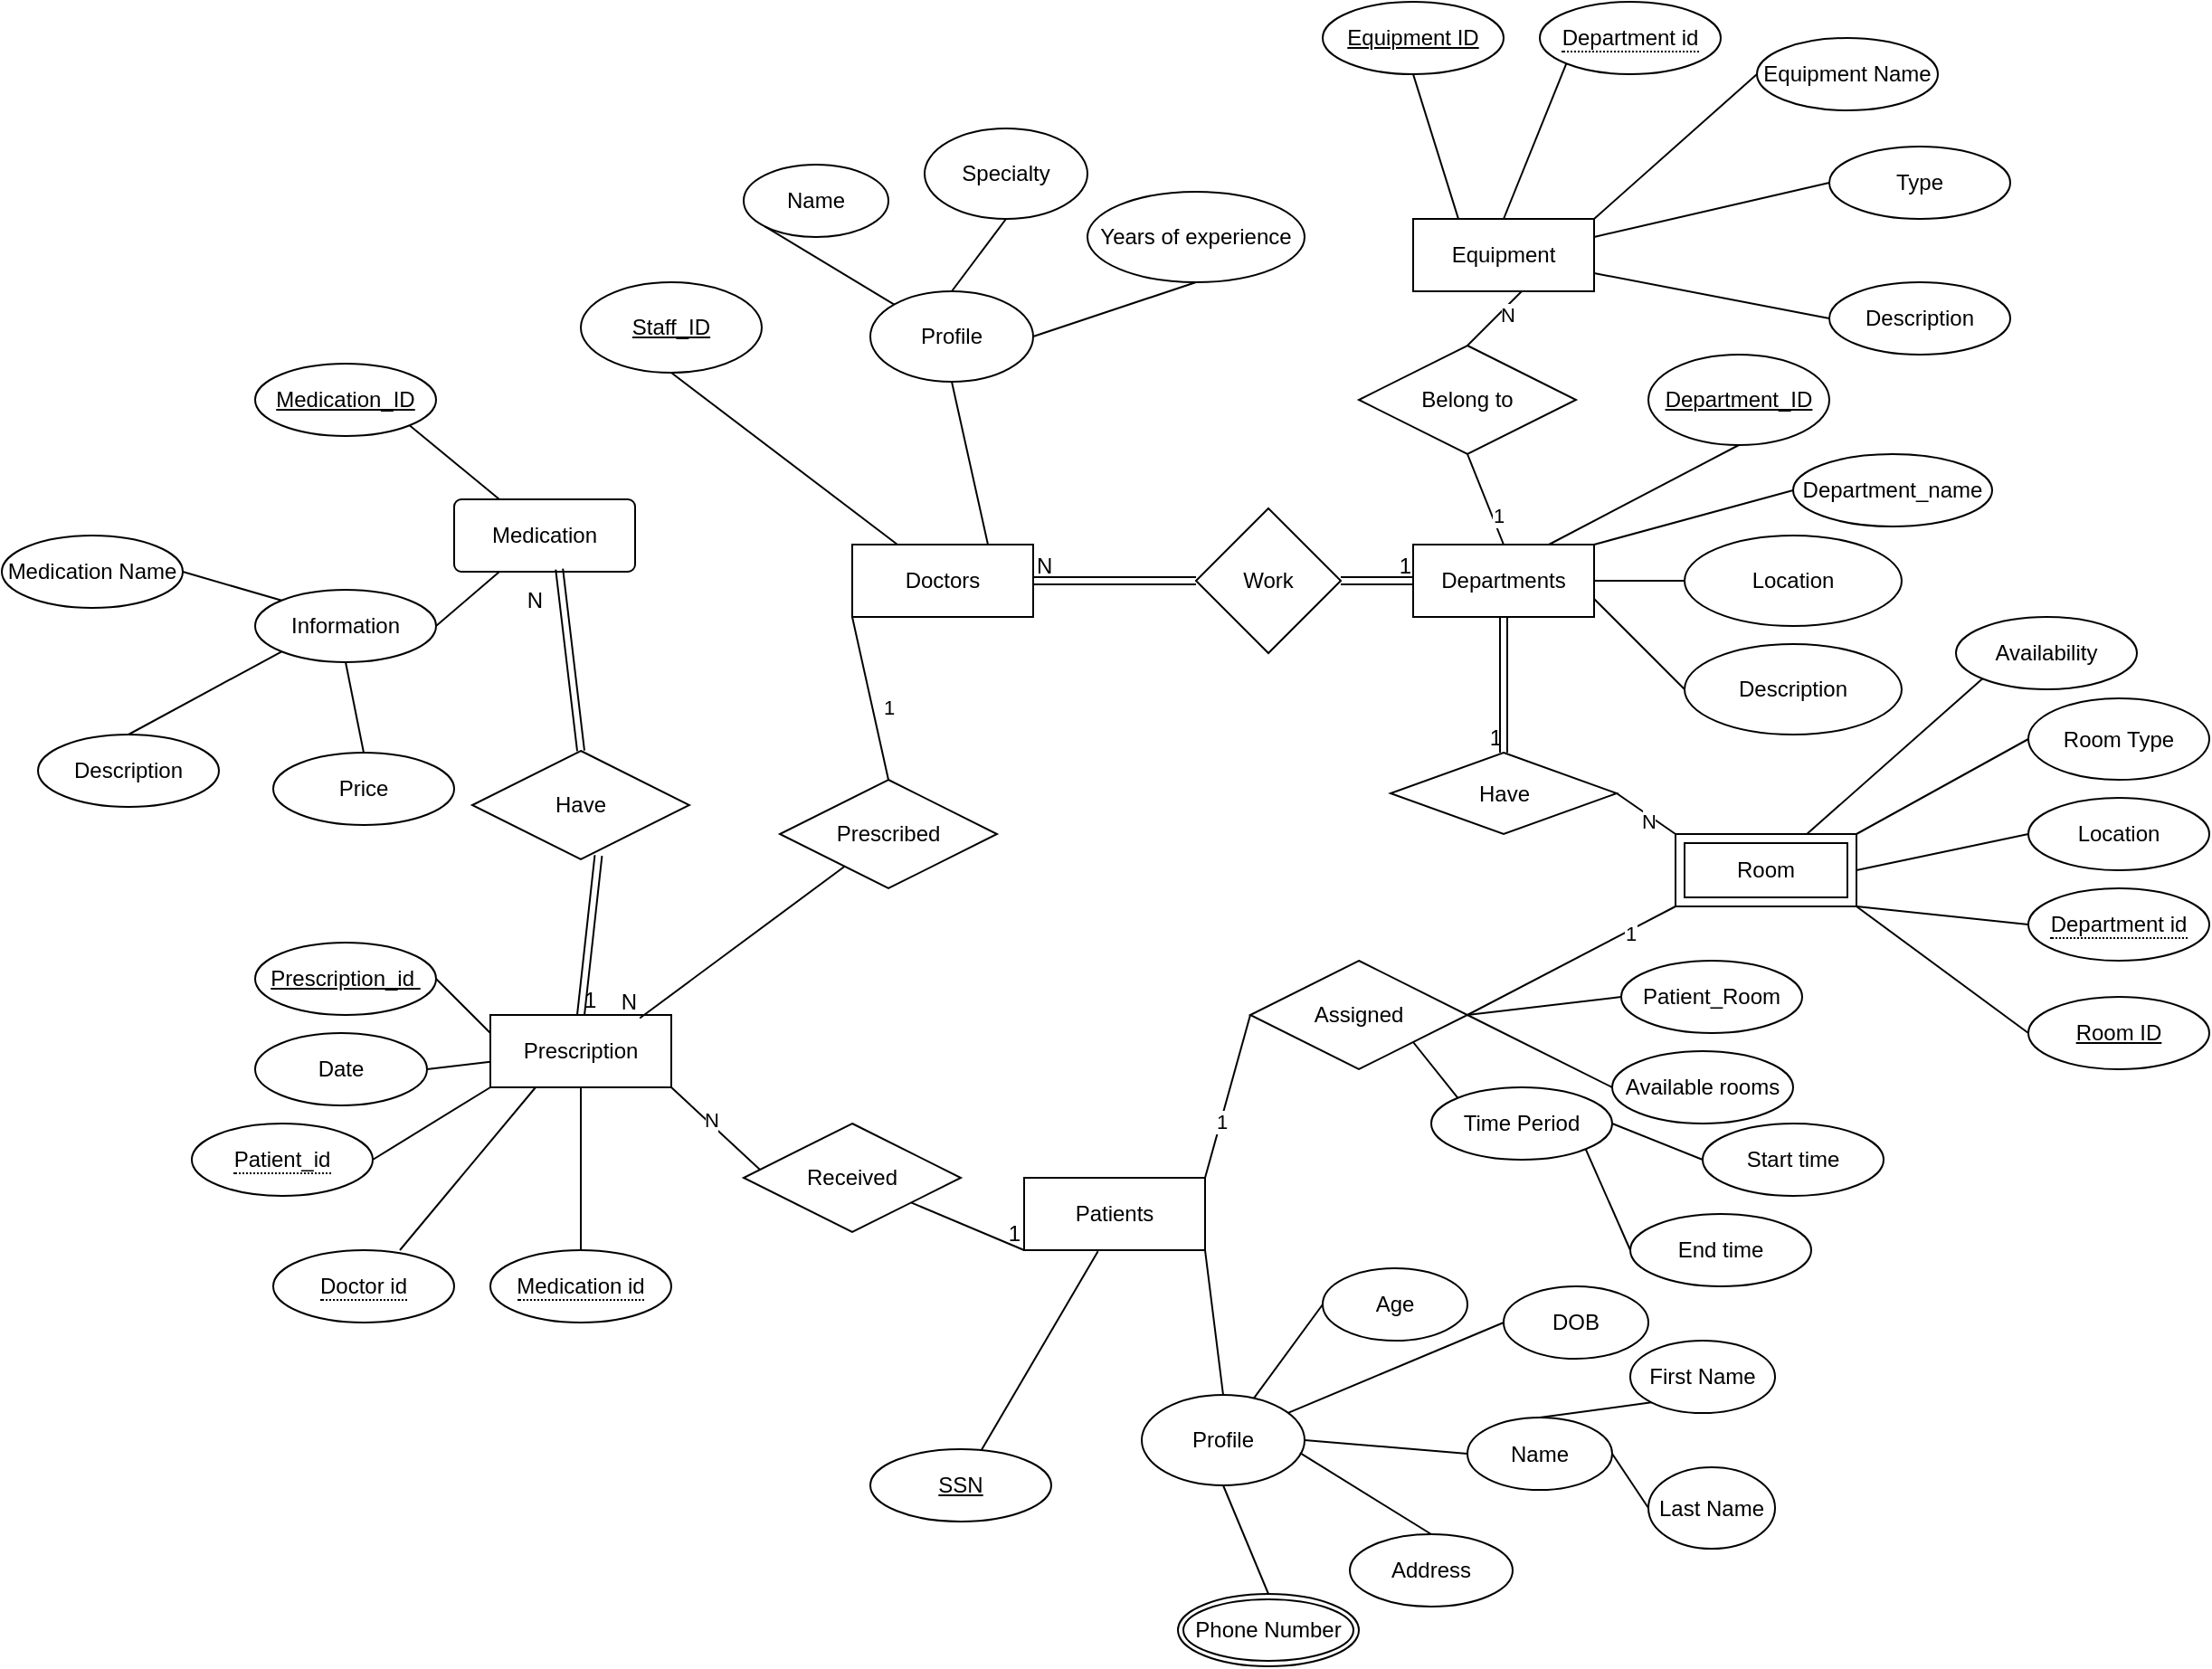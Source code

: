 <mxfile version="24.7.15">
  <diagram name="Page-1" id="lAYnDV3TWPrWhs4WG5Oa">
    <mxGraphModel dx="2078" dy="1378" grid="1" gridSize="10" guides="1" tooltips="1" connect="1" arrows="1" fold="1" page="1" pageScale="1" pageWidth="1169" pageHeight="827" math="0" shadow="0">
      <root>
        <mxCell id="0" />
        <mxCell id="1" parent="0" />
        <mxCell id="o8hKFmGq3P5-GHASwoxO-2" value="&lt;u&gt;Staff_ID&lt;/u&gt;" style="ellipse;whiteSpace=wrap;html=1;" vertex="1" parent="1">
          <mxGeometry x="10" y="95" width="100" height="50" as="geometry" />
        </mxCell>
        <mxCell id="o8hKFmGq3P5-GHASwoxO-3" value="Profile" style="ellipse;whiteSpace=wrap;html=1;" vertex="1" parent="1">
          <mxGeometry x="170" y="100" width="90" height="50" as="geometry" />
        </mxCell>
        <mxCell id="o8hKFmGq3P5-GHASwoxO-4" value="Name" style="ellipse;whiteSpace=wrap;html=1;" vertex="1" parent="1">
          <mxGeometry x="100" y="30" width="80" height="40" as="geometry" />
        </mxCell>
        <mxCell id="o8hKFmGq3P5-GHASwoxO-5" value="Specialty" style="ellipse;whiteSpace=wrap;html=1;" vertex="1" parent="1">
          <mxGeometry x="200" y="10" width="90" height="50" as="geometry" />
        </mxCell>
        <mxCell id="o8hKFmGq3P5-GHASwoxO-6" value="Years of experience" style="ellipse;whiteSpace=wrap;html=1;" vertex="1" parent="1">
          <mxGeometry x="290" y="45" width="120" height="50" as="geometry" />
        </mxCell>
        <mxCell id="o8hKFmGq3P5-GHASwoxO-11" value="" style="endArrow=none;html=1;rounded=0;exitX=0.5;exitY=1;exitDx=0;exitDy=0;entryX=1;entryY=0.5;entryDx=0;entryDy=0;" edge="1" parent="1" source="o8hKFmGq3P5-GHASwoxO-6" target="o8hKFmGq3P5-GHASwoxO-3">
          <mxGeometry width="50" height="50" relative="1" as="geometry">
            <mxPoint x="390" y="160" as="sourcePoint" />
            <mxPoint x="440" y="110" as="targetPoint" />
          </mxGeometry>
        </mxCell>
        <mxCell id="o8hKFmGq3P5-GHASwoxO-12" value="" style="endArrow=none;html=1;rounded=0;entryX=0;entryY=1;entryDx=0;entryDy=0;exitX=0;exitY=0;exitDx=0;exitDy=0;" edge="1" parent="1" source="o8hKFmGq3P5-GHASwoxO-3" target="o8hKFmGq3P5-GHASwoxO-4">
          <mxGeometry width="50" height="50" relative="1" as="geometry">
            <mxPoint x="430" y="110" as="sourcePoint" />
            <mxPoint x="480" y="60" as="targetPoint" />
          </mxGeometry>
        </mxCell>
        <mxCell id="o8hKFmGq3P5-GHASwoxO-13" value="" style="endArrow=none;html=1;rounded=0;entryX=0.5;entryY=1;entryDx=0;entryDy=0;exitX=0.5;exitY=0;exitDx=0;exitDy=0;" edge="1" parent="1" source="o8hKFmGq3P5-GHASwoxO-3" target="o8hKFmGq3P5-GHASwoxO-5">
          <mxGeometry width="50" height="50" relative="1" as="geometry">
            <mxPoint x="420" y="120" as="sourcePoint" />
            <mxPoint x="470" y="70" as="targetPoint" />
          </mxGeometry>
        </mxCell>
        <mxCell id="o8hKFmGq3P5-GHASwoxO-14" value="" style="endArrow=none;html=1;rounded=0;entryX=0.5;entryY=1;entryDx=0;entryDy=0;exitX=0.75;exitY=0;exitDx=0;exitDy=0;" edge="1" parent="1" source="o8hKFmGq3P5-GHASwoxO-100" target="o8hKFmGq3P5-GHASwoxO-3">
          <mxGeometry width="50" height="50" relative="1" as="geometry">
            <mxPoint x="310" y="190" as="sourcePoint" />
            <mxPoint x="340" y="140" as="targetPoint" />
          </mxGeometry>
        </mxCell>
        <mxCell id="o8hKFmGq3P5-GHASwoxO-15" value="" style="endArrow=none;html=1;rounded=0;entryX=0.25;entryY=0;entryDx=0;entryDy=0;exitX=0.5;exitY=1;exitDx=0;exitDy=0;" edge="1" parent="1" source="o8hKFmGq3P5-GHASwoxO-2" target="o8hKFmGq3P5-GHASwoxO-100">
          <mxGeometry width="50" height="50" relative="1" as="geometry">
            <mxPoint x="160" y="170" as="sourcePoint" />
            <mxPoint x="230" y="190" as="targetPoint" />
          </mxGeometry>
        </mxCell>
        <mxCell id="o8hKFmGq3P5-GHASwoxO-17" value="&lt;u&gt;Department_ID&lt;/u&gt;" style="ellipse;whiteSpace=wrap;html=1;" vertex="1" parent="1">
          <mxGeometry x="600" y="135" width="100" height="50" as="geometry" />
        </mxCell>
        <mxCell id="o8hKFmGq3P5-GHASwoxO-18" value="Description" style="ellipse;whiteSpace=wrap;html=1;" vertex="1" parent="1">
          <mxGeometry x="620" y="295" width="120" height="50" as="geometry" />
        </mxCell>
        <mxCell id="o8hKFmGq3P5-GHASwoxO-19" value="Location" style="ellipse;whiteSpace=wrap;html=1;" vertex="1" parent="1">
          <mxGeometry x="620" y="235" width="120" height="50" as="geometry" />
        </mxCell>
        <mxCell id="o8hKFmGq3P5-GHASwoxO-20" value="" style="endArrow=none;html=1;rounded=0;entryX=0.75;entryY=0;entryDx=0;entryDy=0;exitX=0.5;exitY=1;exitDx=0;exitDy=0;" edge="1" parent="1" source="o8hKFmGq3P5-GHASwoxO-17" target="o8hKFmGq3P5-GHASwoxO-101">
          <mxGeometry width="50" height="50" relative="1" as="geometry">
            <mxPoint x="630" y="130" as="sourcePoint" />
            <mxPoint x="550" y="220" as="targetPoint" />
          </mxGeometry>
        </mxCell>
        <mxCell id="o8hKFmGq3P5-GHASwoxO-21" value="" style="endArrow=none;html=1;rounded=0;entryX=0;entryY=0.5;entryDx=0;entryDy=0;exitX=1;exitY=0.5;exitDx=0;exitDy=0;" edge="1" parent="1" target="o8hKFmGq3P5-GHASwoxO-19">
          <mxGeometry width="50" height="50" relative="1" as="geometry">
            <mxPoint x="550" y="260" as="sourcePoint" />
            <mxPoint x="760" y="120" as="targetPoint" />
          </mxGeometry>
        </mxCell>
        <mxCell id="o8hKFmGq3P5-GHASwoxO-22" value="" style="endArrow=none;html=1;rounded=0;exitX=0;exitY=0.5;exitDx=0;exitDy=0;entryX=1;entryY=0.75;entryDx=0;entryDy=0;" edge="1" parent="1" source="o8hKFmGq3P5-GHASwoxO-18" target="o8hKFmGq3P5-GHASwoxO-101">
          <mxGeometry width="50" height="50" relative="1" as="geometry">
            <mxPoint x="630" y="260" as="sourcePoint" />
            <mxPoint x="550" y="300" as="targetPoint" />
          </mxGeometry>
        </mxCell>
        <mxCell id="o8hKFmGq3P5-GHASwoxO-33" value="&lt;u&gt;SSN&lt;/u&gt;" style="ellipse;whiteSpace=wrap;html=1;" vertex="1" parent="1">
          <mxGeometry x="170" y="740" width="100" height="40" as="geometry" />
        </mxCell>
        <mxCell id="o8hKFmGq3P5-GHASwoxO-34" value="Profile" style="ellipse;whiteSpace=wrap;html=1;" vertex="1" parent="1">
          <mxGeometry x="320" y="710" width="90" height="50" as="geometry" />
        </mxCell>
        <mxCell id="o8hKFmGq3P5-GHASwoxO-35" value="Name" style="ellipse;whiteSpace=wrap;html=1;" vertex="1" parent="1">
          <mxGeometry x="500" y="722.5" width="80" height="40" as="geometry" />
        </mxCell>
        <mxCell id="o8hKFmGq3P5-GHASwoxO-36" value="Address" style="ellipse;whiteSpace=wrap;html=1;" vertex="1" parent="1">
          <mxGeometry x="435" y="787" width="90" height="40" as="geometry" />
        </mxCell>
        <mxCell id="o8hKFmGq3P5-GHASwoxO-37" value="" style="endArrow=none;html=1;rounded=0;exitX=0.5;exitY=0;exitDx=0;exitDy=0;entryX=0.5;entryY=1;entryDx=0;entryDy=0;" edge="1" parent="1" target="o8hKFmGq3P5-GHASwoxO-34" source="o8hKFmGq3P5-GHASwoxO-51">
          <mxGeometry width="50" height="50" relative="1" as="geometry">
            <mxPoint x="575" y="755" as="sourcePoint" />
            <mxPoint x="585" y="690" as="targetPoint" />
          </mxGeometry>
        </mxCell>
        <mxCell id="o8hKFmGq3P5-GHASwoxO-38" value="" style="endArrow=none;html=1;rounded=0;entryX=0;entryY=0.5;entryDx=0;entryDy=0;exitX=1;exitY=0.5;exitDx=0;exitDy=0;" edge="1" parent="1" source="o8hKFmGq3P5-GHASwoxO-34" target="o8hKFmGq3P5-GHASwoxO-35">
          <mxGeometry width="50" height="50" relative="1" as="geometry">
            <mxPoint x="575" y="690" as="sourcePoint" />
            <mxPoint x="625" y="640" as="targetPoint" />
          </mxGeometry>
        </mxCell>
        <mxCell id="o8hKFmGq3P5-GHASwoxO-39" value="" style="endArrow=none;html=1;rounded=0;entryX=0.5;entryY=0;entryDx=0;entryDy=0;exitX=0.972;exitY=0.642;exitDx=0;exitDy=0;exitPerimeter=0;" edge="1" parent="1" source="o8hKFmGq3P5-GHASwoxO-34" target="o8hKFmGq3P5-GHASwoxO-36">
          <mxGeometry width="50" height="50" relative="1" as="geometry">
            <mxPoint x="565" y="700" as="sourcePoint" />
            <mxPoint x="615" y="650" as="targetPoint" />
          </mxGeometry>
        </mxCell>
        <mxCell id="o8hKFmGq3P5-GHASwoxO-40" value="" style="endArrow=none;html=1;rounded=0;entryX=0.5;entryY=0;entryDx=0;entryDy=0;exitX=1;exitY=1;exitDx=0;exitDy=0;" edge="1" parent="1" target="o8hKFmGq3P5-GHASwoxO-34" source="o8hKFmGq3P5-GHASwoxO-92">
          <mxGeometry width="50" height="50" relative="1" as="geometry">
            <mxPoint x="380" y="735" as="sourcePoint" />
            <mxPoint x="485" y="720" as="targetPoint" />
          </mxGeometry>
        </mxCell>
        <mxCell id="o8hKFmGq3P5-GHASwoxO-41" value="" style="endArrow=none;html=1;rounded=0;exitX=0.408;exitY=1.015;exitDx=0;exitDy=0;exitPerimeter=0;" edge="1" parent="1" source="o8hKFmGq3P5-GHASwoxO-92" target="o8hKFmGq3P5-GHASwoxO-33">
          <mxGeometry width="50" height="50" relative="1" as="geometry">
            <mxPoint x="320" y="575" as="sourcePoint" />
            <mxPoint x="360" y="625" as="targetPoint" />
          </mxGeometry>
        </mxCell>
        <mxCell id="o8hKFmGq3P5-GHASwoxO-42" value="First Name" style="ellipse;whiteSpace=wrap;html=1;" vertex="1" parent="1">
          <mxGeometry x="590" y="680" width="80" height="40" as="geometry" />
        </mxCell>
        <mxCell id="o8hKFmGq3P5-GHASwoxO-44" value="Last Name" style="ellipse;whiteSpace=wrap;html=1;" vertex="1" parent="1">
          <mxGeometry x="600" y="750" width="70" height="45" as="geometry" />
        </mxCell>
        <mxCell id="o8hKFmGq3P5-GHASwoxO-46" value="" style="endArrow=none;html=1;rounded=0;exitX=0.5;exitY=0;exitDx=0;exitDy=0;entryX=0;entryY=1;entryDx=0;entryDy=0;" edge="1" parent="1" source="o8hKFmGq3P5-GHASwoxO-35" target="o8hKFmGq3P5-GHASwoxO-42">
          <mxGeometry width="50" height="50" relative="1" as="geometry">
            <mxPoint x="615" y="630" as="sourcePoint" />
            <mxPoint x="665" y="580" as="targetPoint" />
          </mxGeometry>
        </mxCell>
        <mxCell id="o8hKFmGq3P5-GHASwoxO-47" value="" style="endArrow=none;html=1;rounded=0;entryX=0;entryY=0.5;entryDx=0;entryDy=0;exitX=1;exitY=0.5;exitDx=0;exitDy=0;" edge="1" parent="1" source="o8hKFmGq3P5-GHASwoxO-35" target="o8hKFmGq3P5-GHASwoxO-44">
          <mxGeometry width="50" height="50" relative="1" as="geometry">
            <mxPoint x="625" y="660" as="sourcePoint" />
            <mxPoint x="675" y="610" as="targetPoint" />
          </mxGeometry>
        </mxCell>
        <mxCell id="o8hKFmGq3P5-GHASwoxO-51" value="Phone Number" style="ellipse;shape=doubleEllipse;margin=3;whiteSpace=wrap;html=1;align=center;" vertex="1" parent="1">
          <mxGeometry x="340" y="820" width="100" height="40" as="geometry" />
        </mxCell>
        <mxCell id="o8hKFmGq3P5-GHASwoxO-52" value="Age" style="ellipse;whiteSpace=wrap;html=1;align=center;" vertex="1" parent="1">
          <mxGeometry x="420" y="640" width="80" height="40" as="geometry" />
        </mxCell>
        <mxCell id="o8hKFmGq3P5-GHASwoxO-53" value="DOB" style="ellipse;whiteSpace=wrap;html=1;align=center;" vertex="1" parent="1">
          <mxGeometry x="520" y="650" width="80" height="40" as="geometry" />
        </mxCell>
        <mxCell id="o8hKFmGq3P5-GHASwoxO-54" value="" style="endArrow=none;html=1;rounded=0;entryX=0;entryY=0.5;entryDx=0;entryDy=0;" edge="1" parent="1" source="o8hKFmGq3P5-GHASwoxO-34" target="o8hKFmGq3P5-GHASwoxO-53">
          <mxGeometry width="50" height="50" relative="1" as="geometry">
            <mxPoint x="495" y="670" as="sourcePoint" />
            <mxPoint x="505" y="610" as="targetPoint" />
          </mxGeometry>
        </mxCell>
        <mxCell id="o8hKFmGq3P5-GHASwoxO-55" value="" style="endArrow=none;html=1;rounded=0;entryX=0;entryY=0.5;entryDx=0;entryDy=0;" edge="1" parent="1" source="o8hKFmGq3P5-GHASwoxO-34" target="o8hKFmGq3P5-GHASwoxO-52">
          <mxGeometry width="50" height="50" relative="1" as="geometry">
            <mxPoint x="355" y="650" as="sourcePoint" />
            <mxPoint x="405" y="600" as="targetPoint" />
          </mxGeometry>
        </mxCell>
        <mxCell id="o8hKFmGq3P5-GHASwoxO-56" value="Medication" style="rounded=1;arcSize=10;whiteSpace=wrap;html=1;align=center;" vertex="1" parent="1">
          <mxGeometry x="-60" y="215" width="100" height="40" as="geometry" />
        </mxCell>
        <mxCell id="o8hKFmGq3P5-GHASwoxO-60" value="Medication_ID" style="ellipse;whiteSpace=wrap;html=1;align=center;fontStyle=4;" vertex="1" parent="1">
          <mxGeometry x="-170" y="140" width="100" height="40" as="geometry" />
        </mxCell>
        <mxCell id="o8hKFmGq3P5-GHASwoxO-61" value="Information" style="ellipse;whiteSpace=wrap;html=1;align=center;" vertex="1" parent="1">
          <mxGeometry x="-170" y="265" width="100" height="40" as="geometry" />
        </mxCell>
        <mxCell id="o8hKFmGq3P5-GHASwoxO-62" value="Medication Name" style="ellipse;whiteSpace=wrap;html=1;align=center;" vertex="1" parent="1">
          <mxGeometry x="-310" y="235" width="100" height="40" as="geometry" />
        </mxCell>
        <mxCell id="o8hKFmGq3P5-GHASwoxO-63" value="Description" style="ellipse;whiteSpace=wrap;html=1;align=center;" vertex="1" parent="1">
          <mxGeometry x="-290" y="345" width="100" height="40" as="geometry" />
        </mxCell>
        <mxCell id="o8hKFmGq3P5-GHASwoxO-64" value="Price" style="ellipse;whiteSpace=wrap;html=1;align=center;" vertex="1" parent="1">
          <mxGeometry x="-160" y="355" width="100" height="40" as="geometry" />
        </mxCell>
        <mxCell id="o8hKFmGq3P5-GHASwoxO-66" value="" style="endArrow=none;html=1;rounded=0;entryX=0;entryY=0;entryDx=0;entryDy=0;" edge="1" parent="1" target="o8hKFmGq3P5-GHASwoxO-61">
          <mxGeometry relative="1" as="geometry">
            <mxPoint x="-210" y="255" as="sourcePoint" />
            <mxPoint x="-50" y="255" as="targetPoint" />
          </mxGeometry>
        </mxCell>
        <mxCell id="o8hKFmGq3P5-GHASwoxO-67" value="" style="endArrow=none;html=1;rounded=0;exitX=0.5;exitY=0;exitDx=0;exitDy=0;entryX=0;entryY=1;entryDx=0;entryDy=0;" edge="1" parent="1" source="o8hKFmGq3P5-GHASwoxO-63" target="o8hKFmGq3P5-GHASwoxO-61">
          <mxGeometry relative="1" as="geometry">
            <mxPoint x="-320" y="305" as="sourcePoint" />
            <mxPoint x="-160" y="305" as="targetPoint" />
          </mxGeometry>
        </mxCell>
        <mxCell id="o8hKFmGq3P5-GHASwoxO-68" value="" style="endArrow=none;html=1;rounded=0;exitX=0.5;exitY=0;exitDx=0;exitDy=0;entryX=0.5;entryY=1;entryDx=0;entryDy=0;" edge="1" parent="1" source="o8hKFmGq3P5-GHASwoxO-64" target="o8hKFmGq3P5-GHASwoxO-61">
          <mxGeometry relative="1" as="geometry">
            <mxPoint x="-230" y="355" as="sourcePoint" />
            <mxPoint x="-145" y="309" as="targetPoint" />
          </mxGeometry>
        </mxCell>
        <mxCell id="o8hKFmGq3P5-GHASwoxO-69" value="" style="endArrow=none;html=1;rounded=0;entryX=0.25;entryY=0;entryDx=0;entryDy=0;exitX=1;exitY=1;exitDx=0;exitDy=0;" edge="1" parent="1" source="o8hKFmGq3P5-GHASwoxO-60" target="o8hKFmGq3P5-GHASwoxO-56">
          <mxGeometry relative="1" as="geometry">
            <mxPoint x="-70" y="155" as="sourcePoint" />
            <mxPoint x="90" y="155" as="targetPoint" />
          </mxGeometry>
        </mxCell>
        <mxCell id="o8hKFmGq3P5-GHASwoxO-70" value="" style="endArrow=none;html=1;rounded=0;entryX=0.25;entryY=1;entryDx=0;entryDy=0;exitX=1;exitY=0.5;exitDx=0;exitDy=0;" edge="1" parent="1" source="o8hKFmGq3P5-GHASwoxO-61" target="o8hKFmGq3P5-GHASwoxO-56">
          <mxGeometry relative="1" as="geometry">
            <mxPoint x="-75" y="184" as="sourcePoint" />
            <mxPoint x="-25" y="225" as="targetPoint" />
          </mxGeometry>
        </mxCell>
        <mxCell id="o8hKFmGq3P5-GHASwoxO-71" value="Prescription" style="whiteSpace=wrap;html=1;align=center;" vertex="1" parent="1">
          <mxGeometry x="-40" y="500" width="100" height="40" as="geometry" />
        </mxCell>
        <mxCell id="o8hKFmGq3P5-GHASwoxO-73" value="&lt;u&gt;Prescription_id&amp;nbsp;&lt;/u&gt;" style="ellipse;whiteSpace=wrap;html=1;align=center;" vertex="1" parent="1">
          <mxGeometry x="-170" y="460" width="100" height="40" as="geometry" />
        </mxCell>
        <mxCell id="o8hKFmGq3P5-GHASwoxO-76" value="Date" style="ellipse;whiteSpace=wrap;html=1;align=center;" vertex="1" parent="1">
          <mxGeometry x="-170" y="510" width="95" height="40" as="geometry" />
        </mxCell>
        <mxCell id="o8hKFmGq3P5-GHASwoxO-80" value="" style="endArrow=none;html=1;rounded=0;entryX=0.25;entryY=1;entryDx=0;entryDy=0;exitX=1;exitY=0.5;exitDx=0;exitDy=0;" edge="1" parent="1" target="o8hKFmGq3P5-GHASwoxO-71">
          <mxGeometry relative="1" as="geometry">
            <mxPoint x="-90.0" y="630" as="sourcePoint" />
            <mxPoint x="-90" y="560" as="targetPoint" />
          </mxGeometry>
        </mxCell>
        <mxCell id="o8hKFmGq3P5-GHASwoxO-82" value="" style="endArrow=none;html=1;rounded=0;exitX=1;exitY=0.5;exitDx=0;exitDy=0;" edge="1" parent="1" source="o8hKFmGq3P5-GHASwoxO-76" target="o8hKFmGq3P5-GHASwoxO-71">
          <mxGeometry relative="1" as="geometry">
            <mxPoint x="-170" y="550" as="sourcePoint" />
            <mxPoint x="-120" y="620" as="targetPoint" />
          </mxGeometry>
        </mxCell>
        <mxCell id="o8hKFmGq3P5-GHASwoxO-83" value="" style="endArrow=none;html=1;rounded=0;exitX=0.5;exitY=1;exitDx=0;exitDy=0;" edge="1" parent="1" source="o8hKFmGq3P5-GHASwoxO-71">
          <mxGeometry relative="1" as="geometry">
            <mxPoint x="40" y="660" as="sourcePoint" />
            <mxPoint x="10" y="630" as="targetPoint" />
          </mxGeometry>
        </mxCell>
        <mxCell id="o8hKFmGq3P5-GHASwoxO-85" value="" style="endArrow=none;html=1;rounded=0;entryX=0;entryY=0.25;entryDx=0;entryDy=0;exitX=1;exitY=0.5;exitDx=0;exitDy=0;" edge="1" parent="1" source="o8hKFmGq3P5-GHASwoxO-73" target="o8hKFmGq3P5-GHASwoxO-71">
          <mxGeometry relative="1" as="geometry">
            <mxPoint x="14" y="549" as="sourcePoint" />
            <mxPoint x="-20" y="620" as="targetPoint" />
          </mxGeometry>
        </mxCell>
        <mxCell id="o8hKFmGq3P5-GHASwoxO-86" value="" style="shape=link;html=1;rounded=0;" edge="1" parent="1" source="o8hKFmGq3P5-GHASwoxO-23">
          <mxGeometry relative="1" as="geometry">
            <mxPoint x="310" y="260" as="sourcePoint" />
            <mxPoint x="470" y="260" as="targetPoint" />
          </mxGeometry>
        </mxCell>
        <mxCell id="o8hKFmGq3P5-GHASwoxO-88" value="1" style="resizable=0;html=1;whiteSpace=wrap;align=right;verticalAlign=bottom;" connectable="0" vertex="1" parent="o8hKFmGq3P5-GHASwoxO-86">
          <mxGeometry x="1" relative="1" as="geometry" />
        </mxCell>
        <mxCell id="o8hKFmGq3P5-GHASwoxO-89" value="" style="shape=link;html=1;rounded=0;exitX=1;exitY=0.5;exitDx=0;exitDy=0;" edge="1" parent="1" source="o8hKFmGq3P5-GHASwoxO-100" target="o8hKFmGq3P5-GHASwoxO-23">
          <mxGeometry relative="1" as="geometry">
            <mxPoint x="310" y="260" as="sourcePoint" />
            <mxPoint x="470" y="260" as="targetPoint" />
          </mxGeometry>
        </mxCell>
        <mxCell id="o8hKFmGq3P5-GHASwoxO-90" value="N" style="resizable=0;html=1;whiteSpace=wrap;align=left;verticalAlign=bottom;" connectable="0" vertex="1" parent="o8hKFmGq3P5-GHASwoxO-89">
          <mxGeometry x="-1" relative="1" as="geometry" />
        </mxCell>
        <mxCell id="o8hKFmGq3P5-GHASwoxO-23" value="Work" style="rhombus;whiteSpace=wrap;html=1;" vertex="1" parent="1">
          <mxGeometry x="350" y="220" width="80" height="80" as="geometry" />
        </mxCell>
        <mxCell id="o8hKFmGq3P5-GHASwoxO-92" value="Patients" style="whiteSpace=wrap;html=1;align=center;" vertex="1" parent="1">
          <mxGeometry x="255" y="590" width="100" height="40" as="geometry" />
        </mxCell>
        <mxCell id="o8hKFmGq3P5-GHASwoxO-94" value="" style="endArrow=none;html=1;rounded=0;entryX=0;entryY=1;entryDx=0;entryDy=0;" edge="1" parent="1" source="o8hKFmGq3P5-GHASwoxO-96" target="o8hKFmGq3P5-GHASwoxO-92">
          <mxGeometry relative="1" as="geometry">
            <mxPoint x="60" y="540" as="sourcePoint" />
            <mxPoint x="220" y="540" as="targetPoint" />
          </mxGeometry>
        </mxCell>
        <mxCell id="o8hKFmGq3P5-GHASwoxO-95" value="1" style="resizable=0;html=1;whiteSpace=wrap;align=right;verticalAlign=bottom;" connectable="0" vertex="1" parent="o8hKFmGq3P5-GHASwoxO-94">
          <mxGeometry x="1" relative="1" as="geometry" />
        </mxCell>
        <mxCell id="o8hKFmGq3P5-GHASwoxO-97" value="" style="endArrow=none;html=1;rounded=0;entryX=0;entryY=1;entryDx=0;entryDy=0;" edge="1" parent="1" target="o8hKFmGq3P5-GHASwoxO-96">
          <mxGeometry relative="1" as="geometry">
            <mxPoint x="60" y="540" as="sourcePoint" />
            <mxPoint x="255" y="630" as="targetPoint" />
          </mxGeometry>
        </mxCell>
        <mxCell id="o8hKFmGq3P5-GHASwoxO-99" value="N" style="edgeLabel;html=1;align=center;verticalAlign=middle;resizable=0;points=[];" vertex="1" connectable="0" parent="o8hKFmGq3P5-GHASwoxO-97">
          <mxGeometry x="-0.409" y="2" relative="1" as="geometry">
            <mxPoint as="offset" />
          </mxGeometry>
        </mxCell>
        <mxCell id="o8hKFmGq3P5-GHASwoxO-96" value="Received" style="shape=rhombus;perimeter=rhombusPerimeter;whiteSpace=wrap;html=1;align=center;" vertex="1" parent="1">
          <mxGeometry x="100" y="560" width="120" height="60" as="geometry" />
        </mxCell>
        <mxCell id="o8hKFmGq3P5-GHASwoxO-100" value="Doctors" style="whiteSpace=wrap;html=1;align=center;" vertex="1" parent="1">
          <mxGeometry x="160" y="240" width="100" height="40" as="geometry" />
        </mxCell>
        <mxCell id="o8hKFmGq3P5-GHASwoxO-101" value="Departments" style="whiteSpace=wrap;html=1;align=center;" vertex="1" parent="1">
          <mxGeometry x="470" y="240" width="100" height="40" as="geometry" />
        </mxCell>
        <mxCell id="o8hKFmGq3P5-GHASwoxO-104" value="" style="endArrow=none;html=1;rounded=0;entryX=0.826;entryY=0.043;entryDx=0;entryDy=0;entryPerimeter=0;" edge="1" parent="1" source="o8hKFmGq3P5-GHASwoxO-107" target="o8hKFmGq3P5-GHASwoxO-71">
          <mxGeometry relative="1" as="geometry">
            <mxPoint x="160" y="280" as="sourcePoint" />
            <mxPoint x="320" y="280" as="targetPoint" />
          </mxGeometry>
        </mxCell>
        <mxCell id="o8hKFmGq3P5-GHASwoxO-105" value="N" style="resizable=0;html=1;whiteSpace=wrap;align=right;verticalAlign=bottom;" connectable="0" vertex="1" parent="o8hKFmGq3P5-GHASwoxO-104">
          <mxGeometry x="1" relative="1" as="geometry" />
        </mxCell>
        <mxCell id="o8hKFmGq3P5-GHASwoxO-108" value="" style="endArrow=none;html=1;rounded=0;entryX=0.5;entryY=0;entryDx=0;entryDy=0;" edge="1" parent="1" target="o8hKFmGq3P5-GHASwoxO-107">
          <mxGeometry relative="1" as="geometry">
            <mxPoint x="160" y="280" as="sourcePoint" />
            <mxPoint x="43" y="502" as="targetPoint" />
          </mxGeometry>
        </mxCell>
        <mxCell id="o8hKFmGq3P5-GHASwoxO-110" value="1" style="edgeLabel;html=1;align=center;verticalAlign=middle;resizable=0;points=[];" vertex="1" connectable="0" parent="o8hKFmGq3P5-GHASwoxO-108">
          <mxGeometry x="-0.887" y="2" relative="1" as="geometry">
            <mxPoint x="17" y="45" as="offset" />
          </mxGeometry>
        </mxCell>
        <mxCell id="o8hKFmGq3P5-GHASwoxO-107" value="Prescribed" style="shape=rhombus;perimeter=rhombusPerimeter;whiteSpace=wrap;html=1;align=center;" vertex="1" parent="1">
          <mxGeometry x="120" y="370" width="120" height="60" as="geometry" />
        </mxCell>
        <mxCell id="o8hKFmGq3P5-GHASwoxO-112" value="" style="shape=link;html=1;rounded=0;entryX=0.581;entryY=0.964;entryDx=0;entryDy=0;entryPerimeter=0;exitX=0.5;exitY=0;exitDx=0;exitDy=0;" edge="1" parent="1" source="o8hKFmGq3P5-GHASwoxO-111" target="o8hKFmGq3P5-GHASwoxO-56">
          <mxGeometry relative="1" as="geometry">
            <mxPoint x="20" y="410" as="sourcePoint" />
            <mxPoint x="180" y="410" as="targetPoint" />
          </mxGeometry>
        </mxCell>
        <mxCell id="o8hKFmGq3P5-GHASwoxO-114" value="N" style="resizable=0;html=1;whiteSpace=wrap;align=right;verticalAlign=bottom;" connectable="0" vertex="1" parent="o8hKFmGq3P5-GHASwoxO-112">
          <mxGeometry x="1" relative="1" as="geometry">
            <mxPoint x="-8" y="26" as="offset" />
          </mxGeometry>
        </mxCell>
        <mxCell id="o8hKFmGq3P5-GHASwoxO-115" value="" style="shape=link;html=1;rounded=0;entryX=0.581;entryY=0.964;entryDx=0;entryDy=0;entryPerimeter=0;exitX=0.5;exitY=0;exitDx=0;exitDy=0;" edge="1" parent="1" source="o8hKFmGq3P5-GHASwoxO-71" target="o8hKFmGq3P5-GHASwoxO-111">
          <mxGeometry relative="1" as="geometry">
            <mxPoint x="10" y="500" as="sourcePoint" />
            <mxPoint x="-2" y="254" as="targetPoint" />
          </mxGeometry>
        </mxCell>
        <mxCell id="o8hKFmGq3P5-GHASwoxO-116" value="1" style="resizable=0;html=1;whiteSpace=wrap;align=left;verticalAlign=bottom;" connectable="0" vertex="1" parent="o8hKFmGq3P5-GHASwoxO-115">
          <mxGeometry x="-1" relative="1" as="geometry" />
        </mxCell>
        <mxCell id="o8hKFmGq3P5-GHASwoxO-111" value="Have" style="shape=rhombus;perimeter=rhombusPerimeter;whiteSpace=wrap;html=1;align=center;" vertex="1" parent="1">
          <mxGeometry x="-50" y="354" width="120" height="60" as="geometry" />
        </mxCell>
        <mxCell id="o8hKFmGq3P5-GHASwoxO-120" value="Room ID" style="ellipse;whiteSpace=wrap;html=1;align=center;fontStyle=4;" vertex="1" parent="1">
          <mxGeometry x="810" y="490" width="100" height="40" as="geometry" />
        </mxCell>
        <mxCell id="o8hKFmGq3P5-GHASwoxO-121" value="" style="endArrow=none;html=1;rounded=0;exitX=1;exitY=0;exitDx=0;exitDy=0;entryX=0;entryY=0.5;entryDx=0;entryDy=0;" edge="1" parent="1" source="o8hKFmGq3P5-GHASwoxO-172" target="o8hKFmGq3P5-GHASwoxO-124">
          <mxGeometry relative="1" as="geometry">
            <mxPoint x="715" y="390" as="sourcePoint" />
            <mxPoint x="790.0" y="390" as="targetPoint" />
          </mxGeometry>
        </mxCell>
        <mxCell id="o8hKFmGq3P5-GHASwoxO-122" value="" style="endArrow=none;html=1;rounded=0;exitX=1;exitY=1;exitDx=0;exitDy=0;entryX=0;entryY=0.5;entryDx=0;entryDy=0;" edge="1" parent="1" source="o8hKFmGq3P5-GHASwoxO-172" target="o8hKFmGq3P5-GHASwoxO-120">
          <mxGeometry relative="1" as="geometry">
            <mxPoint x="715" y="430" as="sourcePoint" />
            <mxPoint x="870" y="270" as="targetPoint" />
          </mxGeometry>
        </mxCell>
        <mxCell id="o8hKFmGq3P5-GHASwoxO-124" value="Room Type" style="ellipse;whiteSpace=wrap;html=1;align=center;" vertex="1" parent="1">
          <mxGeometry x="810" y="325" width="100" height="45" as="geometry" />
        </mxCell>
        <mxCell id="o8hKFmGq3P5-GHASwoxO-125" value="" style="endArrow=none;html=1;rounded=0;exitX=1;exitY=0.5;exitDx=0;exitDy=0;entryX=0;entryY=0.5;entryDx=0;entryDy=0;" edge="1" parent="1" source="o8hKFmGq3P5-GHASwoxO-172" target="o8hKFmGq3P5-GHASwoxO-126">
          <mxGeometry relative="1" as="geometry">
            <mxPoint x="875.355" y="404.142" as="sourcePoint" />
            <mxPoint x="970" y="440" as="targetPoint" />
          </mxGeometry>
        </mxCell>
        <mxCell id="o8hKFmGq3P5-GHASwoxO-126" value="Location" style="ellipse;whiteSpace=wrap;html=1;align=center;" vertex="1" parent="1">
          <mxGeometry x="810" y="380" width="100" height="40" as="geometry" />
        </mxCell>
        <mxCell id="o8hKFmGq3P5-GHASwoxO-127" value="Have" style="shape=rhombus;perimeter=rhombusPerimeter;whiteSpace=wrap;html=1;align=center;" vertex="1" parent="1">
          <mxGeometry x="457.5" y="355" width="125" height="45" as="geometry" />
        </mxCell>
        <mxCell id="o8hKFmGq3P5-GHASwoxO-128" value="" style="endArrow=none;html=1;rounded=0;exitX=1;exitY=0.5;exitDx=0;exitDy=0;entryX=0;entryY=0;entryDx=0;entryDy=0;" edge="1" parent="1" source="o8hKFmGq3P5-GHASwoxO-127" target="o8hKFmGq3P5-GHASwoxO-172">
          <mxGeometry relative="1" as="geometry">
            <mxPoint x="680" y="300" as="sourcePoint" />
            <mxPoint x="615" y="410" as="targetPoint" />
          </mxGeometry>
        </mxCell>
        <mxCell id="o8hKFmGq3P5-GHASwoxO-134" value="&lt;div&gt;N&lt;/div&gt;" style="edgeLabel;html=1;align=center;verticalAlign=middle;resizable=0;points=[];" vertex="1" connectable="0" parent="o8hKFmGq3P5-GHASwoxO-128">
          <mxGeometry x="0.135" y="-3" relative="1" as="geometry">
            <mxPoint as="offset" />
          </mxGeometry>
        </mxCell>
        <mxCell id="o8hKFmGq3P5-GHASwoxO-132" value="" style="shape=link;html=1;rounded=0;entryX=0.5;entryY=0;entryDx=0;entryDy=0;" edge="1" parent="1" source="o8hKFmGq3P5-GHASwoxO-101" target="o8hKFmGq3P5-GHASwoxO-127">
          <mxGeometry relative="1" as="geometry">
            <mxPoint x="310" y="350" as="sourcePoint" />
            <mxPoint x="470" y="350" as="targetPoint" />
          </mxGeometry>
        </mxCell>
        <mxCell id="o8hKFmGq3P5-GHASwoxO-133" value="1" style="resizable=0;html=1;whiteSpace=wrap;align=right;verticalAlign=bottom;" connectable="0" vertex="1" parent="o8hKFmGq3P5-GHASwoxO-132">
          <mxGeometry x="1" relative="1" as="geometry" />
        </mxCell>
        <mxCell id="o8hKFmGq3P5-GHASwoxO-135" value="Assigned" style="shape=rhombus;perimeter=rhombusPerimeter;whiteSpace=wrap;html=1;align=center;" vertex="1" parent="1">
          <mxGeometry x="380" y="470" width="120" height="60" as="geometry" />
        </mxCell>
        <mxCell id="o8hKFmGq3P5-GHASwoxO-136" value="" style="endArrow=none;html=1;rounded=0;exitX=1;exitY=0;exitDx=0;exitDy=0;" edge="1" parent="1" source="o8hKFmGq3P5-GHASwoxO-92">
          <mxGeometry relative="1" as="geometry">
            <mxPoint x="220" y="500" as="sourcePoint" />
            <mxPoint x="380" y="500" as="targetPoint" />
          </mxGeometry>
        </mxCell>
        <mxCell id="o8hKFmGq3P5-GHASwoxO-143" value="1" style="edgeLabel;html=1;align=center;verticalAlign=middle;resizable=0;points=[];" vertex="1" connectable="0" parent="o8hKFmGq3P5-GHASwoxO-136">
          <mxGeometry x="-0.291" y="-1" relative="1" as="geometry">
            <mxPoint x="-1" as="offset" />
          </mxGeometry>
        </mxCell>
        <mxCell id="o8hKFmGq3P5-GHASwoxO-137" value="" style="endArrow=none;html=1;rounded=0;exitX=1;exitY=0.5;exitDx=0;exitDy=0;entryX=0;entryY=1;entryDx=0;entryDy=0;" edge="1" parent="1" source="o8hKFmGq3P5-GHASwoxO-135" target="o8hKFmGq3P5-GHASwoxO-172">
          <mxGeometry relative="1" as="geometry">
            <mxPoint x="470" y="430" as="sourcePoint" />
            <mxPoint x="630" y="430" as="targetPoint" />
          </mxGeometry>
        </mxCell>
        <mxCell id="o8hKFmGq3P5-GHASwoxO-144" value="1" style="edgeLabel;html=1;align=center;verticalAlign=middle;resizable=0;points=[];" vertex="1" connectable="0" parent="o8hKFmGq3P5-GHASwoxO-137">
          <mxGeometry x="0.552" y="-1" relative="1" as="geometry">
            <mxPoint as="offset" />
          </mxGeometry>
        </mxCell>
        <mxCell id="o8hKFmGq3P5-GHASwoxO-138" value="Available rooms" style="ellipse;whiteSpace=wrap;html=1;align=center;" vertex="1" parent="1">
          <mxGeometry x="580" y="520" width="100" height="40" as="geometry" />
        </mxCell>
        <mxCell id="o8hKFmGq3P5-GHASwoxO-139" value="Patient_Room" style="ellipse;whiteSpace=wrap;html=1;align=center;" vertex="1" parent="1">
          <mxGeometry x="585" y="470" width="100" height="40" as="geometry" />
        </mxCell>
        <mxCell id="o8hKFmGq3P5-GHASwoxO-140" value="Time Period" style="ellipse;whiteSpace=wrap;html=1;align=center;" vertex="1" parent="1">
          <mxGeometry x="480" y="540" width="100" height="40" as="geometry" />
        </mxCell>
        <mxCell id="o8hKFmGq3P5-GHASwoxO-141" value="" style="endArrow=none;html=1;rounded=0;entryX=1;entryY=0.5;entryDx=0;entryDy=0;exitX=0;exitY=0.5;exitDx=0;exitDy=0;" edge="1" parent="1" source="o8hKFmGq3P5-GHASwoxO-138" target="o8hKFmGq3P5-GHASwoxO-135">
          <mxGeometry relative="1" as="geometry">
            <mxPoint x="680" y="510" as="sourcePoint" />
            <mxPoint x="560" y="390" as="targetPoint" />
          </mxGeometry>
        </mxCell>
        <mxCell id="o8hKFmGq3P5-GHASwoxO-145" value="" style="endArrow=none;html=1;rounded=0;exitX=0;exitY=0;exitDx=0;exitDy=0;entryX=1;entryY=1;entryDx=0;entryDy=0;" edge="1" parent="1" source="o8hKFmGq3P5-GHASwoxO-140" target="o8hKFmGq3P5-GHASwoxO-135">
          <mxGeometry relative="1" as="geometry">
            <mxPoint x="220" y="500" as="sourcePoint" />
            <mxPoint x="380" y="500" as="targetPoint" />
          </mxGeometry>
        </mxCell>
        <mxCell id="o8hKFmGq3P5-GHASwoxO-148" value="" style="endArrow=none;html=1;rounded=0;entryX=1;entryY=0.5;entryDx=0;entryDy=0;exitX=0;exitY=0.5;exitDx=0;exitDy=0;" edge="1" parent="1" source="o8hKFmGq3P5-GHASwoxO-139" target="o8hKFmGq3P5-GHASwoxO-135">
          <mxGeometry relative="1" as="geometry">
            <mxPoint x="590" y="570" as="sourcePoint" />
            <mxPoint x="510" y="510" as="targetPoint" />
          </mxGeometry>
        </mxCell>
        <mxCell id="o8hKFmGq3P5-GHASwoxO-149" value="Start time" style="ellipse;whiteSpace=wrap;html=1;align=center;" vertex="1" parent="1">
          <mxGeometry x="630" y="560" width="100" height="40" as="geometry" />
        </mxCell>
        <mxCell id="o8hKFmGq3P5-GHASwoxO-150" value="End time" style="ellipse;whiteSpace=wrap;html=1;align=center;" vertex="1" parent="1">
          <mxGeometry x="590" y="610" width="100" height="40" as="geometry" />
        </mxCell>
        <mxCell id="o8hKFmGq3P5-GHASwoxO-151" value="" style="endArrow=none;html=1;rounded=0;exitX=1;exitY=0.5;exitDx=0;exitDy=0;entryX=0;entryY=0.5;entryDx=0;entryDy=0;" edge="1" parent="1" source="o8hKFmGq3P5-GHASwoxO-140" target="o8hKFmGq3P5-GHASwoxO-149">
          <mxGeometry relative="1" as="geometry">
            <mxPoint x="530" y="600" as="sourcePoint" />
            <mxPoint x="690" y="600" as="targetPoint" />
          </mxGeometry>
        </mxCell>
        <mxCell id="o8hKFmGq3P5-GHASwoxO-152" value="" style="endArrow=none;html=1;rounded=0;exitX=1;exitY=1;exitDx=0;exitDy=0;entryX=0;entryY=0.5;entryDx=0;entryDy=0;" edge="1" parent="1" source="o8hKFmGq3P5-GHASwoxO-140" target="o8hKFmGq3P5-GHASwoxO-150">
          <mxGeometry relative="1" as="geometry">
            <mxPoint x="650" y="620" as="sourcePoint" />
            <mxPoint x="700" y="610" as="targetPoint" />
          </mxGeometry>
        </mxCell>
        <mxCell id="o8hKFmGq3P5-GHASwoxO-153" value="Equipment" style="whiteSpace=wrap;html=1;align=center;" vertex="1" parent="1">
          <mxGeometry x="470" y="60" width="100" height="40" as="geometry" />
        </mxCell>
        <mxCell id="o8hKFmGq3P5-GHASwoxO-156" value="Equipment ID" style="ellipse;whiteSpace=wrap;html=1;align=center;fontStyle=4;" vertex="1" parent="1">
          <mxGeometry x="420" y="-60" width="100" height="40" as="geometry" />
        </mxCell>
        <mxCell id="o8hKFmGq3P5-GHASwoxO-157" value="" style="endArrow=none;html=1;rounded=0;entryX=0.25;entryY=0;entryDx=0;entryDy=0;exitX=0.5;exitY=1;exitDx=0;exitDy=0;" edge="1" parent="1" source="o8hKFmGq3P5-GHASwoxO-156" target="o8hKFmGq3P5-GHASwoxO-153">
          <mxGeometry relative="1" as="geometry">
            <mxPoint x="470" y="-10" as="sourcePoint" />
            <mxPoint x="440" y="20" as="targetPoint" />
          </mxGeometry>
        </mxCell>
        <mxCell id="o8hKFmGq3P5-GHASwoxO-159" value="" style="endArrow=none;html=1;rounded=0;exitX=1;exitY=0;exitDx=0;exitDy=0;entryX=0;entryY=0.5;entryDx=0;entryDy=0;" edge="1" parent="1" source="o8hKFmGq3P5-GHASwoxO-153" target="o8hKFmGq3P5-GHASwoxO-160">
          <mxGeometry relative="1" as="geometry">
            <mxPoint x="490" y="80" as="sourcePoint" />
            <mxPoint x="599.645" y="64.142" as="targetPoint" />
          </mxGeometry>
        </mxCell>
        <mxCell id="o8hKFmGq3P5-GHASwoxO-160" value="Equipment Name" style="ellipse;whiteSpace=wrap;html=1;align=center;" vertex="1" parent="1">
          <mxGeometry x="660" y="-40" width="100" height="40" as="geometry" />
        </mxCell>
        <mxCell id="o8hKFmGq3P5-GHASwoxO-162" value="Type" style="ellipse;whiteSpace=wrap;html=1;align=center;" vertex="1" parent="1">
          <mxGeometry x="700" y="20" width="100" height="40" as="geometry" />
        </mxCell>
        <mxCell id="o8hKFmGq3P5-GHASwoxO-163" value="Description" style="ellipse;whiteSpace=wrap;html=1;align=center;" vertex="1" parent="1">
          <mxGeometry x="700" y="95" width="100" height="40" as="geometry" />
        </mxCell>
        <mxCell id="o8hKFmGq3P5-GHASwoxO-164" value="" style="endArrow=none;html=1;rounded=0;exitX=1;exitY=0.25;exitDx=0;exitDy=0;" edge="1" parent="1" source="o8hKFmGq3P5-GHASwoxO-153">
          <mxGeometry relative="1" as="geometry">
            <mxPoint x="685" y="50" as="sourcePoint" />
            <mxPoint x="700" y="40" as="targetPoint" />
          </mxGeometry>
        </mxCell>
        <mxCell id="o8hKFmGq3P5-GHASwoxO-165" value="" style="endArrow=none;html=1;rounded=0;entryX=0;entryY=0.5;entryDx=0;entryDy=0;exitX=1;exitY=0.75;exitDx=0;exitDy=0;" edge="1" parent="1" source="o8hKFmGq3P5-GHASwoxO-153" target="o8hKFmGq3P5-GHASwoxO-163">
          <mxGeometry relative="1" as="geometry">
            <mxPoint x="660" y="70" as="sourcePoint" />
            <mxPoint x="790" y="80" as="targetPoint" />
          </mxGeometry>
        </mxCell>
        <mxCell id="o8hKFmGq3P5-GHASwoxO-166" value="Belong to" style="shape=rhombus;perimeter=rhombusPerimeter;whiteSpace=wrap;html=1;align=center;" vertex="1" parent="1">
          <mxGeometry x="440" y="130" width="120" height="60" as="geometry" />
        </mxCell>
        <mxCell id="o8hKFmGq3P5-GHASwoxO-167" value="" style="endArrow=none;html=1;rounded=0;exitX=0.5;exitY=0;exitDx=0;exitDy=0;" edge="1" parent="1" source="o8hKFmGq3P5-GHASwoxO-166">
          <mxGeometry relative="1" as="geometry">
            <mxPoint x="370" y="100" as="sourcePoint" />
            <mxPoint x="530" y="100" as="targetPoint" />
          </mxGeometry>
        </mxCell>
        <mxCell id="o8hKFmGq3P5-GHASwoxO-170" value="N" style="edgeLabel;html=1;align=center;verticalAlign=middle;resizable=0;points=[];" vertex="1" connectable="0" parent="o8hKFmGq3P5-GHASwoxO-167">
          <mxGeometry x="0.264" y="-3" relative="1" as="geometry">
            <mxPoint x="1" as="offset" />
          </mxGeometry>
        </mxCell>
        <mxCell id="o8hKFmGq3P5-GHASwoxO-168" value="" style="endArrow=none;html=1;rounded=0;exitX=0.5;exitY=0;exitDx=0;exitDy=0;" edge="1" parent="1" source="o8hKFmGq3P5-GHASwoxO-101">
          <mxGeometry relative="1" as="geometry">
            <mxPoint x="340" y="190" as="sourcePoint" />
            <mxPoint x="500" y="190" as="targetPoint" />
          </mxGeometry>
        </mxCell>
        <mxCell id="o8hKFmGq3P5-GHASwoxO-169" value="1" style="edgeLabel;html=1;align=center;verticalAlign=middle;resizable=0;points=[];" vertex="1" connectable="0" parent="o8hKFmGq3P5-GHASwoxO-168">
          <mxGeometry x="-0.412" y="-3" relative="1" as="geometry">
            <mxPoint as="offset" />
          </mxGeometry>
        </mxCell>
        <mxCell id="o8hKFmGq3P5-GHASwoxO-172" value="Room" style="shape=ext;margin=3;double=1;whiteSpace=wrap;html=1;align=center;" vertex="1" parent="1">
          <mxGeometry x="615" y="400" width="100" height="40" as="geometry" />
        </mxCell>
        <mxCell id="o8hKFmGq3P5-GHASwoxO-173" value="Department_name" style="ellipse;whiteSpace=wrap;html=1;align=center;" vertex="1" parent="1">
          <mxGeometry x="680" y="190" width="110" height="40" as="geometry" />
        </mxCell>
        <mxCell id="o8hKFmGq3P5-GHASwoxO-174" value="" style="endArrow=none;html=1;rounded=0;entryX=0;entryY=0.5;entryDx=0;entryDy=0;" edge="1" parent="1" target="o8hKFmGq3P5-GHASwoxO-173">
          <mxGeometry relative="1" as="geometry">
            <mxPoint x="570" y="240" as="sourcePoint" />
            <mxPoint x="730" y="240" as="targetPoint" />
          </mxGeometry>
        </mxCell>
        <mxCell id="o8hKFmGq3P5-GHASwoxO-175" value="Availability" style="ellipse;whiteSpace=wrap;html=1;align=center;" vertex="1" parent="1">
          <mxGeometry x="770" y="280" width="100" height="40" as="geometry" />
        </mxCell>
        <mxCell id="o8hKFmGq3P5-GHASwoxO-177" value="" style="endArrow=none;html=1;rounded=0;entryX=0;entryY=1;entryDx=0;entryDy=0;" edge="1" parent="1" source="o8hKFmGq3P5-GHASwoxO-172" target="o8hKFmGq3P5-GHASwoxO-175">
          <mxGeometry relative="1" as="geometry">
            <mxPoint x="725" y="410" as="sourcePoint" />
            <mxPoint x="800" y="400" as="targetPoint" />
          </mxGeometry>
        </mxCell>
        <mxCell id="o8hKFmGq3P5-GHASwoxO-179" value="&lt;span style=&quot;border-bottom: 1px dotted&quot;&gt;Patient_id&lt;/span&gt;" style="ellipse;whiteSpace=wrap;html=1;align=center;" vertex="1" parent="1">
          <mxGeometry x="-205" y="560" width="100" height="40" as="geometry" />
        </mxCell>
        <mxCell id="o8hKFmGq3P5-GHASwoxO-180" value="" style="endArrow=none;html=1;rounded=0;entryX=0;entryY=1;entryDx=0;entryDy=0;exitX=1;exitY=0.5;exitDx=0;exitDy=0;" edge="1" parent="1" source="o8hKFmGq3P5-GHASwoxO-179" target="o8hKFmGq3P5-GHASwoxO-71">
          <mxGeometry relative="1" as="geometry">
            <mxPoint x="-80" y="640" as="sourcePoint" />
            <mxPoint x="-5" y="550" as="targetPoint" />
          </mxGeometry>
        </mxCell>
        <mxCell id="o8hKFmGq3P5-GHASwoxO-182" value="&lt;span style=&quot;border-bottom: 1px dotted&quot;&gt;Doctor id&lt;/span&gt;" style="ellipse;whiteSpace=wrap;html=1;align=center;" vertex="1" parent="1">
          <mxGeometry x="-160" y="630" width="100" height="40" as="geometry" />
        </mxCell>
        <mxCell id="o8hKFmGq3P5-GHASwoxO-183" style="edgeStyle=orthogonalEdgeStyle;rounded=0;orthogonalLoop=1;jettySize=auto;html=1;exitX=0.5;exitY=1;exitDx=0;exitDy=0;" edge="1" parent="1">
          <mxGeometry relative="1" as="geometry">
            <mxPoint x="25" y="700" as="sourcePoint" />
            <mxPoint x="25" y="700" as="targetPoint" />
          </mxGeometry>
        </mxCell>
        <mxCell id="o8hKFmGq3P5-GHASwoxO-184" value="&lt;span style=&quot;border-bottom: 1px dotted&quot;&gt;Medication id&lt;/span&gt;" style="ellipse;whiteSpace=wrap;html=1;align=center;" vertex="1" parent="1">
          <mxGeometry x="-40" y="630" width="100" height="40" as="geometry" />
        </mxCell>
        <mxCell id="o8hKFmGq3P5-GHASwoxO-185" value="&lt;span style=&quot;border-bottom: 1px dotted&quot;&gt;Department id&lt;/span&gt;" style="ellipse;whiteSpace=wrap;html=1;align=center;" vertex="1" parent="1">
          <mxGeometry x="810" y="430" width="100" height="40" as="geometry" />
        </mxCell>
        <mxCell id="o8hKFmGq3P5-GHASwoxO-186" value="" style="endArrow=none;html=1;rounded=0;entryX=0;entryY=0.5;entryDx=0;entryDy=0;exitX=1;exitY=1;exitDx=0;exitDy=0;" edge="1" parent="1" source="o8hKFmGq3P5-GHASwoxO-172" target="o8hKFmGq3P5-GHASwoxO-185">
          <mxGeometry relative="1" as="geometry">
            <mxPoint x="720" y="430" as="sourcePoint" />
            <mxPoint x="870" y="430" as="targetPoint" />
          </mxGeometry>
        </mxCell>
        <mxCell id="o8hKFmGq3P5-GHASwoxO-187" value="&lt;span style=&quot;border-bottom: 1px dotted&quot;&gt;Department id&lt;/span&gt;" style="ellipse;whiteSpace=wrap;html=1;align=center;" vertex="1" parent="1">
          <mxGeometry x="540" y="-60" width="100" height="40" as="geometry" />
        </mxCell>
        <mxCell id="o8hKFmGq3P5-GHASwoxO-188" value="" style="endArrow=none;html=1;rounded=0;entryX=0.5;entryY=0;entryDx=0;entryDy=0;exitX=0;exitY=1;exitDx=0;exitDy=0;" edge="1" parent="1" source="o8hKFmGq3P5-GHASwoxO-187" target="o8hKFmGq3P5-GHASwoxO-153">
          <mxGeometry relative="1" as="geometry">
            <mxPoint x="480" y="-10" as="sourcePoint" />
            <mxPoint x="505" y="70" as="targetPoint" />
          </mxGeometry>
        </mxCell>
      </root>
    </mxGraphModel>
  </diagram>
</mxfile>
